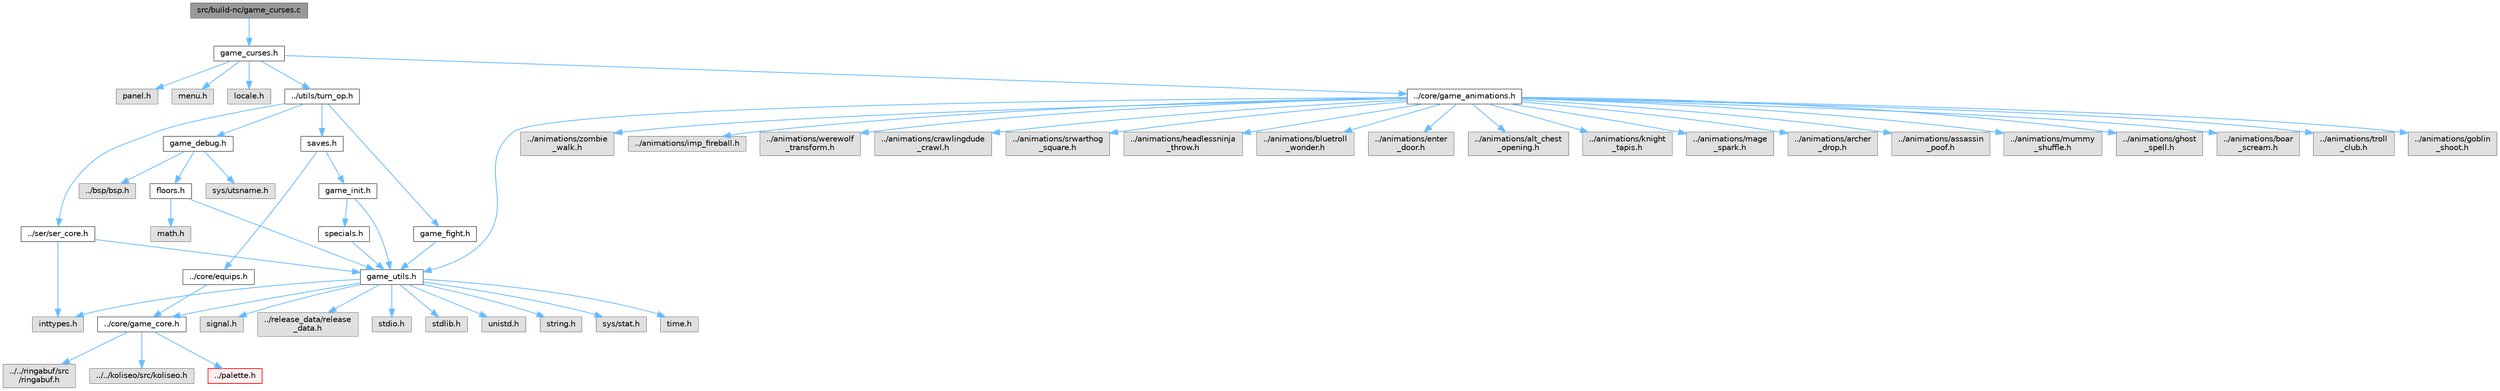 digraph "src/build-nc/game_curses.c"
{
 // LATEX_PDF_SIZE
  bgcolor="transparent";
  edge [fontname=Helvetica,fontsize=10,labelfontname=Helvetica,labelfontsize=10];
  node [fontname=Helvetica,fontsize=10,shape=box,height=0.2,width=0.4];
  Node1 [id="Node000001",label="src/build-nc/game_curses.c",height=0.2,width=0.4,color="gray40", fillcolor="grey60", style="filled", fontcolor="black",tooltip=" "];
  Node1 -> Node2 [id="edge1_Node000001_Node000002",color="steelblue1",style="solid",tooltip=" "];
  Node2 [id="Node000002",label="game_curses.h",height=0.2,width=0.4,color="grey40", fillcolor="white", style="filled",URL="$game__curses_8h.html",tooltip=" "];
  Node2 -> Node3 [id="edge2_Node000002_Node000003",color="steelblue1",style="solid",tooltip=" "];
  Node3 [id="Node000003",label="panel.h",height=0.2,width=0.4,color="grey60", fillcolor="#E0E0E0", style="filled",tooltip=" "];
  Node2 -> Node4 [id="edge3_Node000002_Node000004",color="steelblue1",style="solid",tooltip=" "];
  Node4 [id="Node000004",label="menu.h",height=0.2,width=0.4,color="grey60", fillcolor="#E0E0E0", style="filled",tooltip=" "];
  Node2 -> Node5 [id="edge4_Node000002_Node000005",color="steelblue1",style="solid",tooltip=" "];
  Node5 [id="Node000005",label="locale.h",height=0.2,width=0.4,color="grey60", fillcolor="#E0E0E0", style="filled",tooltip=" "];
  Node2 -> Node6 [id="edge5_Node000002_Node000006",color="steelblue1",style="solid",tooltip=" "];
  Node6 [id="Node000006",label="../utils/turn_op.h",height=0.2,width=0.4,color="grey40", fillcolor="white", style="filled",URL="$turn__op_8h.html",tooltip=" "];
  Node6 -> Node7 [id="edge6_Node000006_Node000007",color="steelblue1",style="solid",tooltip=" "];
  Node7 [id="Node000007",label="game_debug.h",height=0.2,width=0.4,color="grey40", fillcolor="white", style="filled",URL="$game__debug_8h.html",tooltip=" "];
  Node7 -> Node8 [id="edge7_Node000007_Node000008",color="steelblue1",style="solid",tooltip=" "];
  Node8 [id="Node000008",label="floors.h",height=0.2,width=0.4,color="grey40", fillcolor="white", style="filled",URL="$floors_8h.html",tooltip=" "];
  Node8 -> Node9 [id="edge8_Node000008_Node000009",color="steelblue1",style="solid",tooltip=" "];
  Node9 [id="Node000009",label="math.h",height=0.2,width=0.4,color="grey60", fillcolor="#E0E0E0", style="filled",tooltip=" "];
  Node8 -> Node10 [id="edge9_Node000008_Node000010",color="steelblue1",style="solid",tooltip=" "];
  Node10 [id="Node000010",label="game_utils.h",height=0.2,width=0.4,color="grey40", fillcolor="white", style="filled",URL="$game__utils_8h.html",tooltip=" "];
  Node10 -> Node11 [id="edge10_Node000010_Node000011",color="steelblue1",style="solid",tooltip=" "];
  Node11 [id="Node000011",label="stdio.h",height=0.2,width=0.4,color="grey60", fillcolor="#E0E0E0", style="filled",tooltip=" "];
  Node10 -> Node12 [id="edge11_Node000010_Node000012",color="steelblue1",style="solid",tooltip=" "];
  Node12 [id="Node000012",label="stdlib.h",height=0.2,width=0.4,color="grey60", fillcolor="#E0E0E0", style="filled",tooltip=" "];
  Node10 -> Node13 [id="edge12_Node000010_Node000013",color="steelblue1",style="solid",tooltip=" "];
  Node13 [id="Node000013",label="unistd.h",height=0.2,width=0.4,color="grey60", fillcolor="#E0E0E0", style="filled",tooltip=" "];
  Node10 -> Node14 [id="edge13_Node000010_Node000014",color="steelblue1",style="solid",tooltip=" "];
  Node14 [id="Node000014",label="string.h",height=0.2,width=0.4,color="grey60", fillcolor="#E0E0E0", style="filled",tooltip=" "];
  Node10 -> Node15 [id="edge14_Node000010_Node000015",color="steelblue1",style="solid",tooltip=" "];
  Node15 [id="Node000015",label="sys/stat.h",height=0.2,width=0.4,color="grey60", fillcolor="#E0E0E0", style="filled",tooltip=" "];
  Node10 -> Node16 [id="edge15_Node000010_Node000016",color="steelblue1",style="solid",tooltip=" "];
  Node16 [id="Node000016",label="time.h",height=0.2,width=0.4,color="grey60", fillcolor="#E0E0E0", style="filled",tooltip=" "];
  Node10 -> Node17 [id="edge16_Node000010_Node000017",color="steelblue1",style="solid",tooltip=" "];
  Node17 [id="Node000017",label="inttypes.h",height=0.2,width=0.4,color="grey60", fillcolor="#E0E0E0", style="filled",tooltip=" "];
  Node10 -> Node18 [id="edge17_Node000010_Node000018",color="steelblue1",style="solid",tooltip=" "];
  Node18 [id="Node000018",label="signal.h",height=0.2,width=0.4,color="grey60", fillcolor="#E0E0E0", style="filled",tooltip=" "];
  Node10 -> Node19 [id="edge18_Node000010_Node000019",color="steelblue1",style="solid",tooltip=" "];
  Node19 [id="Node000019",label="../core/game_core.h",height=0.2,width=0.4,color="grey40", fillcolor="white", style="filled",URL="$game__core_8h.html",tooltip=" "];
  Node19 -> Node20 [id="edge19_Node000019_Node000020",color="steelblue1",style="solid",tooltip=" "];
  Node20 [id="Node000020",label="../../ringabuf/src\l/ringabuf.h",height=0.2,width=0.4,color="grey60", fillcolor="#E0E0E0", style="filled",tooltip=" "];
  Node19 -> Node21 [id="edge20_Node000019_Node000021",color="steelblue1",style="solid",tooltip=" "];
  Node21 [id="Node000021",label="../../koliseo/src/koliseo.h",height=0.2,width=0.4,color="grey60", fillcolor="#E0E0E0", style="filled",tooltip=" "];
  Node19 -> Node22 [id="edge21_Node000019_Node000022",color="steelblue1",style="solid",tooltip=" "];
  Node22 [id="Node000022",label="../palette.h",height=0.2,width=0.4,color="red", fillcolor="#FFF0F0", style="filled",URL="$palette_8h.html",tooltip=" "];
  Node10 -> Node24 [id="edge22_Node000010_Node000024",color="steelblue1",style="solid",tooltip=" "];
  Node24 [id="Node000024",label="../release_data/release\l_data.h",height=0.2,width=0.4,color="grey60", fillcolor="#E0E0E0", style="filled",tooltip=" "];
  Node7 -> Node25 [id="edge23_Node000007_Node000025",color="steelblue1",style="solid",tooltip=" "];
  Node25 [id="Node000025",label="../bsp/bsp.h",height=0.2,width=0.4,color="grey60", fillcolor="#E0E0E0", style="filled",tooltip=" "];
  Node7 -> Node26 [id="edge24_Node000007_Node000026",color="steelblue1",style="solid",tooltip=" "];
  Node26 [id="Node000026",label="sys/utsname.h",height=0.2,width=0.4,color="grey60", fillcolor="#E0E0E0", style="filled",tooltip=" "];
  Node6 -> Node27 [id="edge25_Node000006_Node000027",color="steelblue1",style="solid",tooltip=" "];
  Node27 [id="Node000027",label="game_fight.h",height=0.2,width=0.4,color="grey40", fillcolor="white", style="filled",URL="$game__fight_8h.html",tooltip=" "];
  Node27 -> Node10 [id="edge26_Node000027_Node000010",color="steelblue1",style="solid",tooltip=" "];
  Node6 -> Node28 [id="edge27_Node000006_Node000028",color="steelblue1",style="solid",tooltip=" "];
  Node28 [id="Node000028",label="saves.h",height=0.2,width=0.4,color="grey40", fillcolor="white", style="filled",URL="$saves_8h.html",tooltip=" "];
  Node28 -> Node29 [id="edge28_Node000028_Node000029",color="steelblue1",style="solid",tooltip=" "];
  Node29 [id="Node000029",label="../core/equips.h",height=0.2,width=0.4,color="grey40", fillcolor="white", style="filled",URL="$equips_8h.html",tooltip=" "];
  Node29 -> Node19 [id="edge29_Node000029_Node000019",color="steelblue1",style="solid",tooltip=" "];
  Node28 -> Node30 [id="edge30_Node000028_Node000030",color="steelblue1",style="solid",tooltip=" "];
  Node30 [id="Node000030",label="game_init.h",height=0.2,width=0.4,color="grey40", fillcolor="white", style="filled",URL="$game__init_8h.html",tooltip=" "];
  Node30 -> Node10 [id="edge31_Node000030_Node000010",color="steelblue1",style="solid",tooltip=" "];
  Node30 -> Node31 [id="edge32_Node000030_Node000031",color="steelblue1",style="solid",tooltip=" "];
  Node31 [id="Node000031",label="specials.h",height=0.2,width=0.4,color="grey40", fillcolor="white", style="filled",URL="$specials_8h.html",tooltip=" "];
  Node31 -> Node10 [id="edge33_Node000031_Node000010",color="steelblue1",style="solid",tooltip=" "];
  Node6 -> Node32 [id="edge34_Node000006_Node000032",color="steelblue1",style="solid",tooltip=" "];
  Node32 [id="Node000032",label="../ser/ser_core.h",height=0.2,width=0.4,color="grey40", fillcolor="white", style="filled",URL="$ser__core_8h.html",tooltip=" "];
  Node32 -> Node17 [id="edge35_Node000032_Node000017",color="steelblue1",style="solid",tooltip=" "];
  Node32 -> Node10 [id="edge36_Node000032_Node000010",color="steelblue1",style="solid",tooltip=" "];
  Node2 -> Node33 [id="edge37_Node000002_Node000033",color="steelblue1",style="solid",tooltip=" "];
  Node33 [id="Node000033",label="../core/game_animations.h",height=0.2,width=0.4,color="grey40", fillcolor="white", style="filled",URL="$game__animations_8h.html",tooltip=" "];
  Node33 -> Node34 [id="edge38_Node000033_Node000034",color="steelblue1",style="solid",tooltip=" "];
  Node34 [id="Node000034",label="../animations/knight\l_tapis.h",height=0.2,width=0.4,color="grey60", fillcolor="#E0E0E0", style="filled",tooltip=" "];
  Node33 -> Node35 [id="edge39_Node000033_Node000035",color="steelblue1",style="solid",tooltip=" "];
  Node35 [id="Node000035",label="../animations/mage\l_spark.h",height=0.2,width=0.4,color="grey60", fillcolor="#E0E0E0", style="filled",tooltip=" "];
  Node33 -> Node36 [id="edge40_Node000033_Node000036",color="steelblue1",style="solid",tooltip=" "];
  Node36 [id="Node000036",label="../animations/archer\l_drop.h",height=0.2,width=0.4,color="grey60", fillcolor="#E0E0E0", style="filled",tooltip=" "];
  Node33 -> Node37 [id="edge41_Node000033_Node000037",color="steelblue1",style="solid",tooltip=" "];
  Node37 [id="Node000037",label="../animations/assassin\l_poof.h",height=0.2,width=0.4,color="grey60", fillcolor="#E0E0E0", style="filled",tooltip=" "];
  Node33 -> Node38 [id="edge42_Node000033_Node000038",color="steelblue1",style="solid",tooltip=" "];
  Node38 [id="Node000038",label="../animations/mummy\l_shuffle.h",height=0.2,width=0.4,color="grey60", fillcolor="#E0E0E0", style="filled",tooltip=" "];
  Node33 -> Node39 [id="edge43_Node000033_Node000039",color="steelblue1",style="solid",tooltip=" "];
  Node39 [id="Node000039",label="../animations/ghost\l_spell.h",height=0.2,width=0.4,color="grey60", fillcolor="#E0E0E0", style="filled",tooltip=" "];
  Node33 -> Node40 [id="edge44_Node000033_Node000040",color="steelblue1",style="solid",tooltip=" "];
  Node40 [id="Node000040",label="../animations/boar\l_scream.h",height=0.2,width=0.4,color="grey60", fillcolor="#E0E0E0", style="filled",tooltip=" "];
  Node33 -> Node41 [id="edge45_Node000033_Node000041",color="steelblue1",style="solid",tooltip=" "];
  Node41 [id="Node000041",label="../animations/troll\l_club.h",height=0.2,width=0.4,color="grey60", fillcolor="#E0E0E0", style="filled",tooltip=" "];
  Node33 -> Node42 [id="edge46_Node000033_Node000042",color="steelblue1",style="solid",tooltip=" "];
  Node42 [id="Node000042",label="../animations/goblin\l_shoot.h",height=0.2,width=0.4,color="grey60", fillcolor="#E0E0E0", style="filled",tooltip=" "];
  Node33 -> Node43 [id="edge47_Node000033_Node000043",color="steelblue1",style="solid",tooltip=" "];
  Node43 [id="Node000043",label="../animations/zombie\l_walk.h",height=0.2,width=0.4,color="grey60", fillcolor="#E0E0E0", style="filled",tooltip=" "];
  Node33 -> Node44 [id="edge48_Node000033_Node000044",color="steelblue1",style="solid",tooltip=" "];
  Node44 [id="Node000044",label="../animations/imp_fireball.h",height=0.2,width=0.4,color="grey60", fillcolor="#E0E0E0", style="filled",tooltip=" "];
  Node33 -> Node45 [id="edge49_Node000033_Node000045",color="steelblue1",style="solid",tooltip=" "];
  Node45 [id="Node000045",label="../animations/werewolf\l_transform.h",height=0.2,width=0.4,color="grey60", fillcolor="#E0E0E0", style="filled",tooltip=" "];
  Node33 -> Node46 [id="edge50_Node000033_Node000046",color="steelblue1",style="solid",tooltip=" "];
  Node46 [id="Node000046",label="../animations/crawlingdude\l_crawl.h",height=0.2,width=0.4,color="grey60", fillcolor="#E0E0E0", style="filled",tooltip=" "];
  Node33 -> Node47 [id="edge51_Node000033_Node000047",color="steelblue1",style="solid",tooltip=" "];
  Node47 [id="Node000047",label="../animations/srwarthog\l_square.h",height=0.2,width=0.4,color="grey60", fillcolor="#E0E0E0", style="filled",tooltip=" "];
  Node33 -> Node48 [id="edge52_Node000033_Node000048",color="steelblue1",style="solid",tooltip=" "];
  Node48 [id="Node000048",label="../animations/headlessninja\l_throw.h",height=0.2,width=0.4,color="grey60", fillcolor="#E0E0E0", style="filled",tooltip=" "];
  Node33 -> Node49 [id="edge53_Node000033_Node000049",color="steelblue1",style="solid",tooltip=" "];
  Node49 [id="Node000049",label="../animations/bluetroll\l_wonder.h",height=0.2,width=0.4,color="grey60", fillcolor="#E0E0E0", style="filled",tooltip=" "];
  Node33 -> Node50 [id="edge54_Node000033_Node000050",color="steelblue1",style="solid",tooltip=" "];
  Node50 [id="Node000050",label="../animations/enter\l_door.h",height=0.2,width=0.4,color="grey60", fillcolor="#E0E0E0", style="filled",tooltip=" "];
  Node33 -> Node51 [id="edge55_Node000033_Node000051",color="steelblue1",style="solid",tooltip=" "];
  Node51 [id="Node000051",label="../animations/alt_chest\l_opening.h",height=0.2,width=0.4,color="grey60", fillcolor="#E0E0E0", style="filled",tooltip=" "];
  Node33 -> Node10 [id="edge56_Node000033_Node000010",color="steelblue1",style="solid",tooltip=" "];
}
